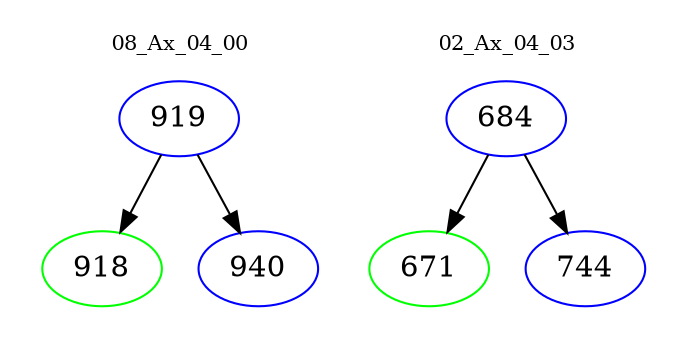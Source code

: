 digraph{
subgraph cluster_0 {
color = white
label = "08_Ax_04_00";
fontsize=10;
T0_919 [label="919", color="blue"]
T0_919 -> T0_918 [color="black"]
T0_918 [label="918", color="green"]
T0_919 -> T0_940 [color="black"]
T0_940 [label="940", color="blue"]
}
subgraph cluster_1 {
color = white
label = "02_Ax_04_03";
fontsize=10;
T1_684 [label="684", color="blue"]
T1_684 -> T1_671 [color="black"]
T1_671 [label="671", color="green"]
T1_684 -> T1_744 [color="black"]
T1_744 [label="744", color="blue"]
}
}

